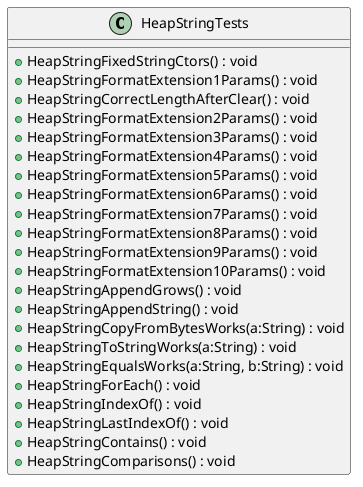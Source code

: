 @startuml
class HeapStringTests {
    + HeapStringFixedStringCtors() : void
    + HeapStringFormatExtension1Params() : void
    + HeapStringCorrectLengthAfterClear() : void
    + HeapStringFormatExtension2Params() : void
    + HeapStringFormatExtension3Params() : void
    + HeapStringFormatExtension4Params() : void
    + HeapStringFormatExtension5Params() : void
    + HeapStringFormatExtension6Params() : void
    + HeapStringFormatExtension7Params() : void
    + HeapStringFormatExtension8Params() : void
    + HeapStringFormatExtension9Params() : void
    + HeapStringFormatExtension10Params() : void
    + HeapStringAppendGrows() : void
    + HeapStringAppendString() : void
    + HeapStringCopyFromBytesWorks(a:String) : void
    + HeapStringToStringWorks(a:String) : void
    + HeapStringEqualsWorks(a:String, b:String) : void
    + HeapStringForEach() : void
    + HeapStringIndexOf() : void
    + HeapStringLastIndexOf() : void
    + HeapStringContains() : void
    + HeapStringComparisons() : void
}
@enduml
